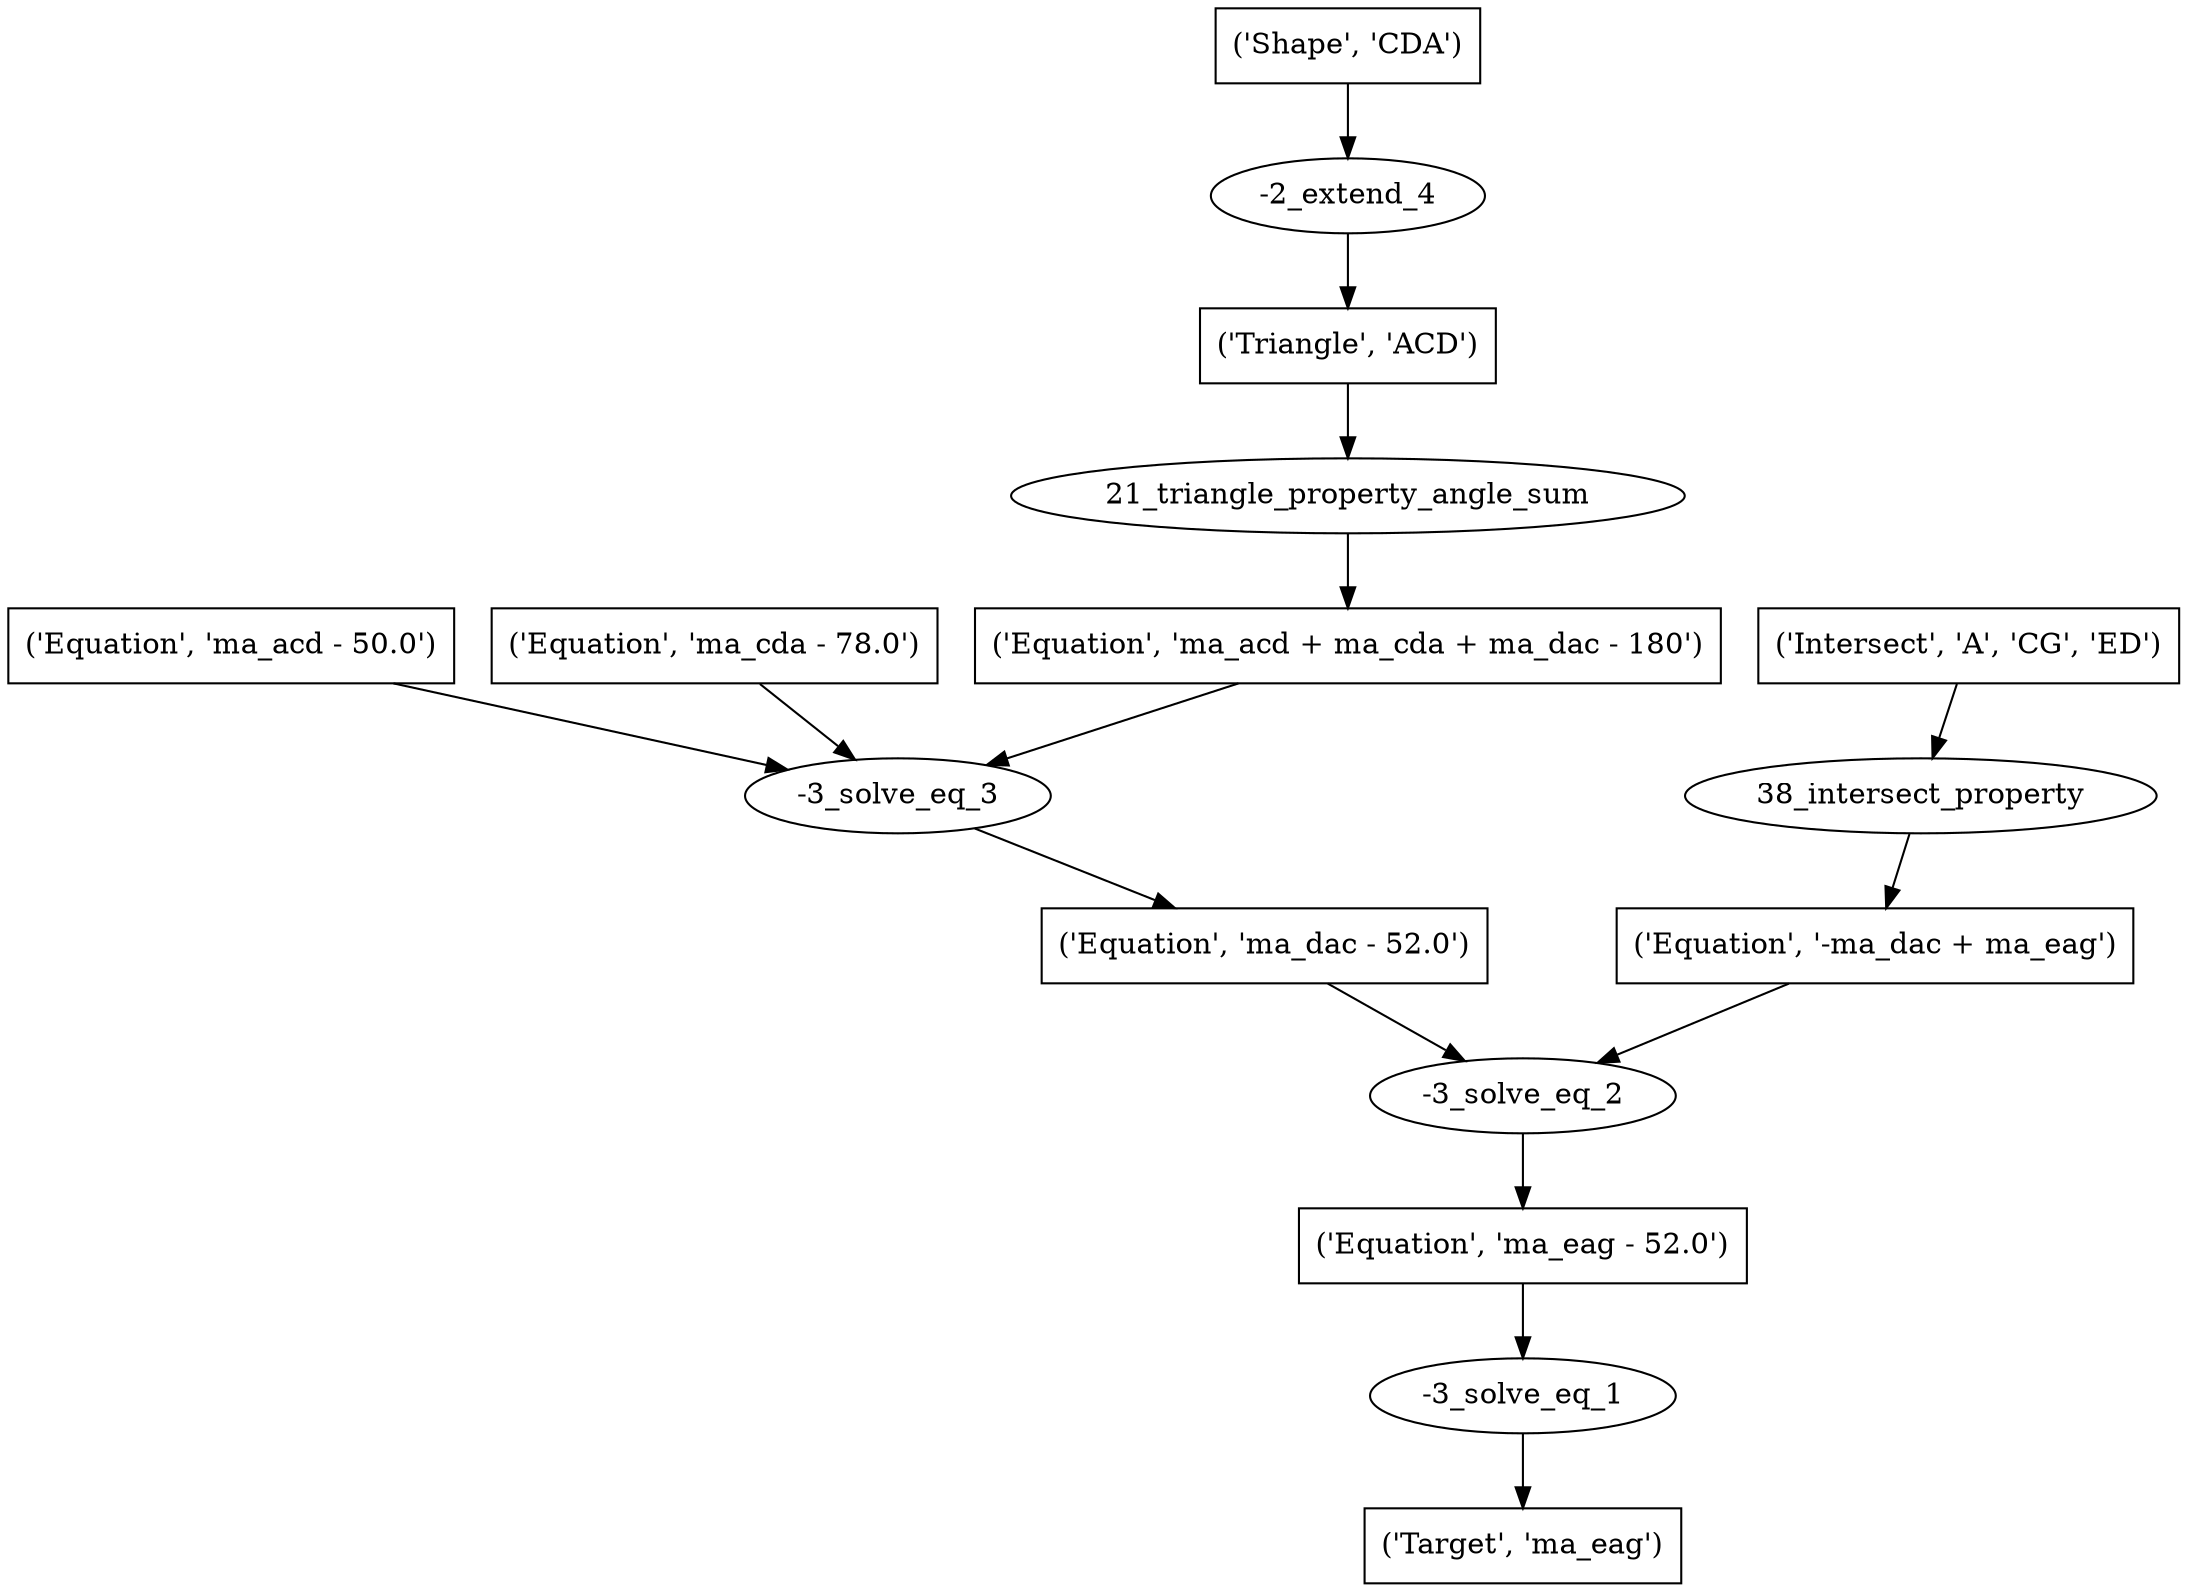 digraph 42 {
	0 [label="('Target', 'ma_eag')" shape=box]
	1 [label="-3_solve_eq_1"]
	1 -> 0
	2 [label="('Equation', 'ma_eag - 52.0')" shape=box]
	2 -> 1
	3 [label="-3_solve_eq_2"]
	3 -> 2
	4 [label="('Equation', 'ma_dac - 52.0')" shape=box]
	4 -> 3
	5 [label="('Equation', '-ma_dac + ma_eag')" shape=box]
	5 -> 3
	6 [label="-3_solve_eq_3"]
	6 -> 4
	7 [label="('Equation', 'ma_acd - 50.0')" shape=box]
	7 -> 6
	8 [label="('Equation', 'ma_cda - 78.0')" shape=box]
	8 -> 6
	9 [label="('Equation', 'ma_acd + ma_cda + ma_dac - 180')" shape=box]
	9 -> 6
	10 [label="38_intersect_property"]
	10 -> 5
	11 [label="('Intersect', 'A', 'CG', 'ED')" shape=box]
	11 -> 10
	12 [label="21_triangle_property_angle_sum"]
	12 -> 9
	13 [label="('Triangle', 'ACD')" shape=box]
	13 -> 12
	14 [label="-2_extend_4"]
	14 -> 13
	15 [label="('Shape', 'CDA')" shape=box]
	15 -> 14
}
